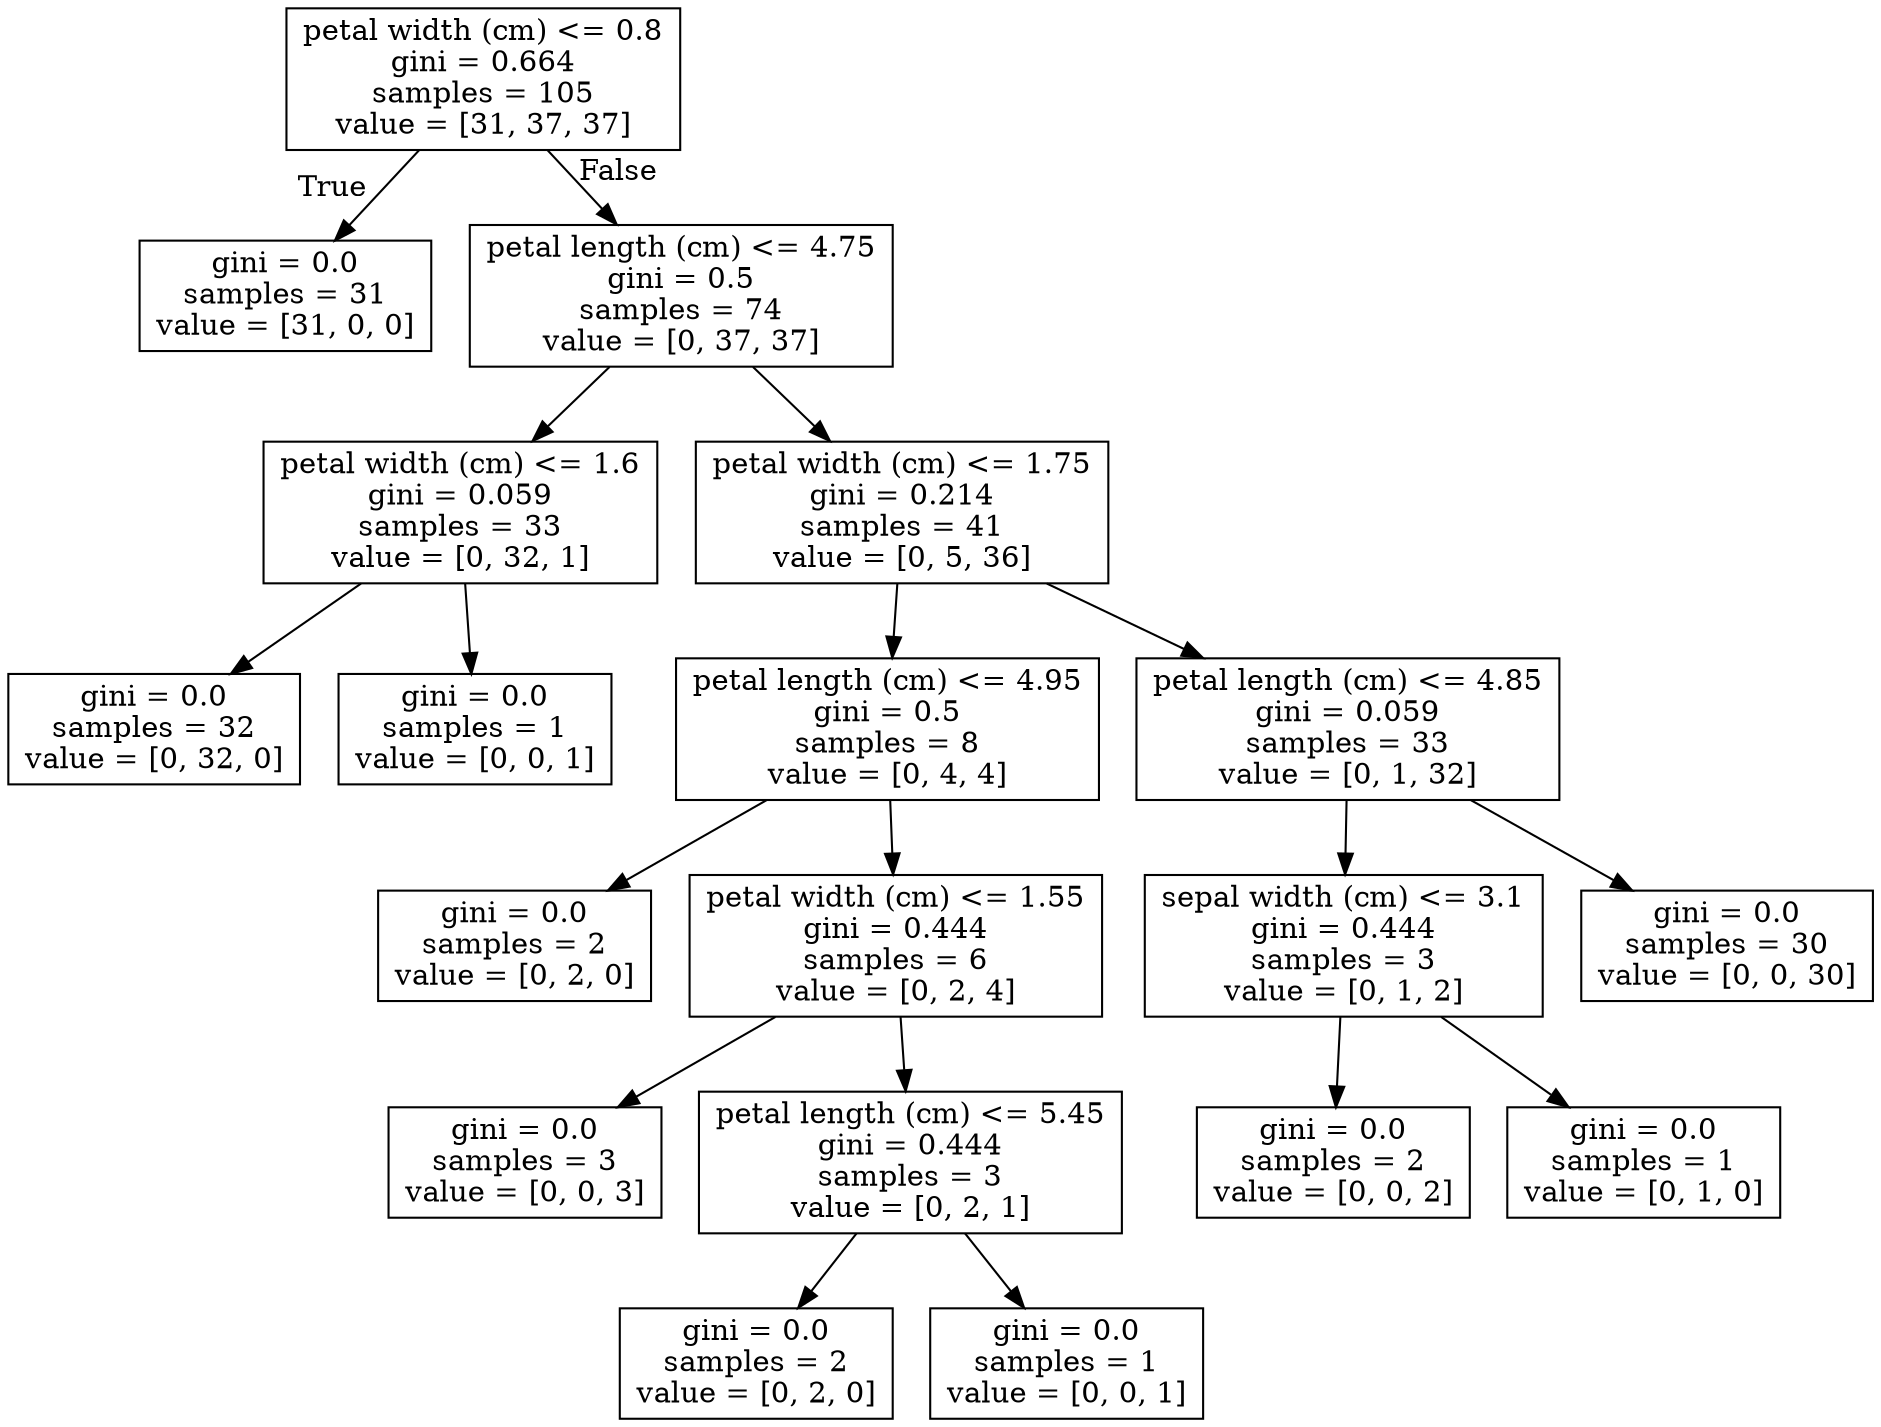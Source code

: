 digraph Tree {
node [shape=box] ;
0 [label="petal width (cm) <= 0.8\ngini = 0.664\nsamples = 105\nvalue = [31, 37, 37]"] ;
1 [label="gini = 0.0\nsamples = 31\nvalue = [31, 0, 0]"] ;
0 -> 1 [labeldistance=2.5, labelangle=45, headlabel="True"] ;
2 [label="petal length (cm) <= 4.75\ngini = 0.5\nsamples = 74\nvalue = [0, 37, 37]"] ;
0 -> 2 [labeldistance=2.5, labelangle=-45, headlabel="False"] ;
3 [label="petal width (cm) <= 1.6\ngini = 0.059\nsamples = 33\nvalue = [0, 32, 1]"] ;
2 -> 3 ;
4 [label="gini = 0.0\nsamples = 32\nvalue = [0, 32, 0]"] ;
3 -> 4 ;
5 [label="gini = 0.0\nsamples = 1\nvalue = [0, 0, 1]"] ;
3 -> 5 ;
6 [label="petal width (cm) <= 1.75\ngini = 0.214\nsamples = 41\nvalue = [0, 5, 36]"] ;
2 -> 6 ;
7 [label="petal length (cm) <= 4.95\ngini = 0.5\nsamples = 8\nvalue = [0, 4, 4]"] ;
6 -> 7 ;
8 [label="gini = 0.0\nsamples = 2\nvalue = [0, 2, 0]"] ;
7 -> 8 ;
9 [label="petal width (cm) <= 1.55\ngini = 0.444\nsamples = 6\nvalue = [0, 2, 4]"] ;
7 -> 9 ;
10 [label="gini = 0.0\nsamples = 3\nvalue = [0, 0, 3]"] ;
9 -> 10 ;
11 [label="petal length (cm) <= 5.45\ngini = 0.444\nsamples = 3\nvalue = [0, 2, 1]"] ;
9 -> 11 ;
12 [label="gini = 0.0\nsamples = 2\nvalue = [0, 2, 0]"] ;
11 -> 12 ;
13 [label="gini = 0.0\nsamples = 1\nvalue = [0, 0, 1]"] ;
11 -> 13 ;
14 [label="petal length (cm) <= 4.85\ngini = 0.059\nsamples = 33\nvalue = [0, 1, 32]"] ;
6 -> 14 ;
15 [label="sepal width (cm) <= 3.1\ngini = 0.444\nsamples = 3\nvalue = [0, 1, 2]"] ;
14 -> 15 ;
16 [label="gini = 0.0\nsamples = 2\nvalue = [0, 0, 2]"] ;
15 -> 16 ;
17 [label="gini = 0.0\nsamples = 1\nvalue = [0, 1, 0]"] ;
15 -> 17 ;
18 [label="gini = 0.0\nsamples = 30\nvalue = [0, 0, 30]"] ;
14 -> 18 ;
}